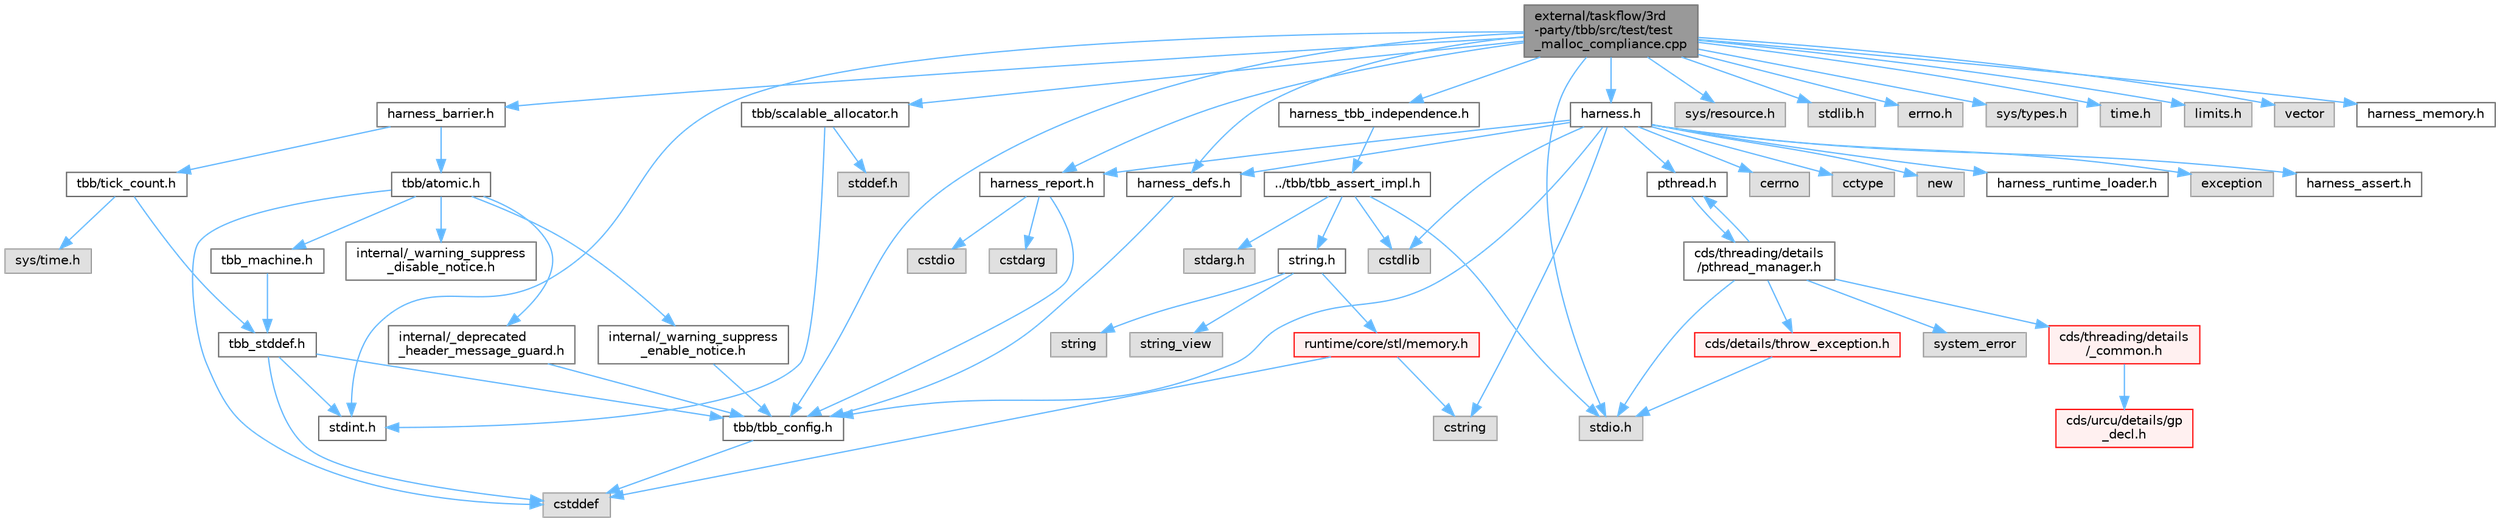 digraph "external/taskflow/3rd-party/tbb/src/test/test_malloc_compliance.cpp"
{
 // LATEX_PDF_SIZE
  bgcolor="transparent";
  edge [fontname=Helvetica,fontsize=10,labelfontname=Helvetica,labelfontsize=10];
  node [fontname=Helvetica,fontsize=10,shape=box,height=0.2,width=0.4];
  Node1 [id="Node000001",label="external/taskflow/3rd\l-party/tbb/src/test/test\l_malloc_compliance.cpp",height=0.2,width=0.4,color="gray40", fillcolor="grey60", style="filled", fontcolor="black",tooltip=" "];
  Node1 -> Node2 [id="edge1_Node000001_Node000002",color="steelblue1",style="solid",tooltip=" "];
  Node2 [id="Node000002",label="tbb/tbb_config.h",height=0.2,width=0.4,color="grey40", fillcolor="white", style="filled",URL="$tbb__config_8h.html",tooltip=" "];
  Node2 -> Node3 [id="edge2_Node000002_Node000003",color="steelblue1",style="solid",tooltip=" "];
  Node3 [id="Node000003",label="cstddef",height=0.2,width=0.4,color="grey60", fillcolor="#E0E0E0", style="filled",tooltip=" "];
  Node1 -> Node4 [id="edge3_Node000001_Node000004",color="steelblue1",style="solid",tooltip=" "];
  Node4 [id="Node000004",label="harness_defs.h",height=0.2,width=0.4,color="grey40", fillcolor="white", style="filled",URL="$harness__defs_8h.html",tooltip=" "];
  Node4 -> Node2 [id="edge4_Node000004_Node000002",color="steelblue1",style="solid",tooltip=" "];
  Node1 -> Node5 [id="edge5_Node000001_Node000005",color="steelblue1",style="solid",tooltip=" "];
  Node5 [id="Node000005",label="harness_report.h",height=0.2,width=0.4,color="grey40", fillcolor="white", style="filled",URL="$harness__report_8h.html",tooltip=" "];
  Node5 -> Node6 [id="edge6_Node000005_Node000006",color="steelblue1",style="solid",tooltip=" "];
  Node6 [id="Node000006",label="cstdio",height=0.2,width=0.4,color="grey60", fillcolor="#E0E0E0", style="filled",tooltip=" "];
  Node5 -> Node7 [id="edge7_Node000005_Node000007",color="steelblue1",style="solid",tooltip=" "];
  Node7 [id="Node000007",label="cstdarg",height=0.2,width=0.4,color="grey60", fillcolor="#E0E0E0", style="filled",tooltip=" "];
  Node5 -> Node2 [id="edge8_Node000005_Node000002",color="steelblue1",style="solid",tooltip=" "];
  Node1 -> Node8 [id="edge9_Node000001_Node000008",color="steelblue1",style="solid",tooltip=" "];
  Node8 [id="Node000008",label="sys/resource.h",height=0.2,width=0.4,color="grey60", fillcolor="#E0E0E0", style="filled",tooltip=" "];
  Node1 -> Node9 [id="edge10_Node000001_Node000009",color="steelblue1",style="solid",tooltip=" "];
  Node9 [id="Node000009",label="stdlib.h",height=0.2,width=0.4,color="grey60", fillcolor="#E0E0E0", style="filled",tooltip=" "];
  Node1 -> Node10 [id="edge11_Node000001_Node000010",color="steelblue1",style="solid",tooltip=" "];
  Node10 [id="Node000010",label="stdio.h",height=0.2,width=0.4,color="grey60", fillcolor="#E0E0E0", style="filled",tooltip=" "];
  Node1 -> Node11 [id="edge12_Node000001_Node000011",color="steelblue1",style="solid",tooltip=" "];
  Node11 [id="Node000011",label="errno.h",height=0.2,width=0.4,color="grey60", fillcolor="#E0E0E0", style="filled",tooltip=" "];
  Node1 -> Node12 [id="edge13_Node000001_Node000012",color="steelblue1",style="solid",tooltip=" "];
  Node12 [id="Node000012",label="sys/types.h",height=0.2,width=0.4,color="grey60", fillcolor="#E0E0E0", style="filled",tooltip=" "];
  Node1 -> Node13 [id="edge14_Node000001_Node000013",color="steelblue1",style="solid",tooltip=" "];
  Node13 [id="Node000013",label="stdint.h",height=0.2,width=0.4,color="grey40", fillcolor="white", style="filled",URL="$stdint_8h.html",tooltip=" "];
  Node1 -> Node14 [id="edge15_Node000001_Node000014",color="steelblue1",style="solid",tooltip=" "];
  Node14 [id="Node000014",label="time.h",height=0.2,width=0.4,color="grey60", fillcolor="#E0E0E0", style="filled",tooltip=" "];
  Node1 -> Node15 [id="edge16_Node000001_Node000015",color="steelblue1",style="solid",tooltip=" "];
  Node15 [id="Node000015",label="limits.h",height=0.2,width=0.4,color="grey60", fillcolor="#E0E0E0", style="filled",tooltip=" "];
  Node1 -> Node16 [id="edge17_Node000001_Node000016",color="steelblue1",style="solid",tooltip=" "];
  Node16 [id="Node000016",label="tbb/scalable_allocator.h",height=0.2,width=0.4,color="grey40", fillcolor="white", style="filled",URL="$scalable__allocator_8h.html",tooltip=" "];
  Node16 -> Node17 [id="edge18_Node000016_Node000017",color="steelblue1",style="solid",tooltip=" "];
  Node17 [id="Node000017",label="stddef.h",height=0.2,width=0.4,color="grey60", fillcolor="#E0E0E0", style="filled",tooltip=" "];
  Node16 -> Node13 [id="edge19_Node000016_Node000013",color="steelblue1",style="solid",tooltip=" "];
  Node1 -> Node18 [id="edge20_Node000001_Node000018",color="steelblue1",style="solid",tooltip=" "];
  Node18 [id="Node000018",label="harness.h",height=0.2,width=0.4,color="grey40", fillcolor="white", style="filled",URL="$harness_8h.html",tooltip=" "];
  Node18 -> Node2 [id="edge21_Node000018_Node000002",color="steelblue1",style="solid",tooltip=" "];
  Node18 -> Node4 [id="edge22_Node000018_Node000004",color="steelblue1",style="solid",tooltip=" "];
  Node18 -> Node19 [id="edge23_Node000018_Node000019",color="steelblue1",style="solid",tooltip=" "];
  Node19 [id="Node000019",label="cstdlib",height=0.2,width=0.4,color="grey60", fillcolor="#E0E0E0", style="filled",tooltip=" "];
  Node18 -> Node20 [id="edge24_Node000018_Node000020",color="steelblue1",style="solid",tooltip=" "];
  Node20 [id="Node000020",label="cstring",height=0.2,width=0.4,color="grey60", fillcolor="#E0E0E0", style="filled",tooltip=" "];
  Node18 -> Node21 [id="edge25_Node000018_Node000021",color="steelblue1",style="solid",tooltip=" "];
  Node21 [id="Node000021",label="cerrno",height=0.2,width=0.4,color="grey60", fillcolor="#E0E0E0", style="filled",tooltip=" "];
  Node18 -> Node22 [id="edge26_Node000018_Node000022",color="steelblue1",style="solid",tooltip=" "];
  Node22 [id="Node000022",label="cctype",height=0.2,width=0.4,color="grey60", fillcolor="#E0E0E0", style="filled",tooltip=" "];
  Node18 -> Node23 [id="edge27_Node000018_Node000023",color="steelblue1",style="solid",tooltip=" "];
  Node23 [id="Node000023",label="new",height=0.2,width=0.4,color="grey60", fillcolor="#E0E0E0", style="filled",tooltip=" "];
  Node18 -> Node24 [id="edge28_Node000018_Node000024",color="steelblue1",style="solid",tooltip=" "];
  Node24 [id="Node000024",label="pthread.h",height=0.2,width=0.4,color="grey40", fillcolor="white", style="filled",URL="$pthread_8h.html",tooltip=" "];
  Node24 -> Node25 [id="edge29_Node000024_Node000025",color="steelblue1",style="solid",tooltip=" "];
  Node25 [id="Node000025",label="cds/threading/details\l/pthread_manager.h",height=0.2,width=0.4,color="grey40", fillcolor="white", style="filled",URL="$pthread__manager_8h.html",tooltip=" "];
  Node25 -> Node26 [id="edge30_Node000025_Node000026",color="steelblue1",style="solid",tooltip=" "];
  Node26 [id="Node000026",label="system_error",height=0.2,width=0.4,color="grey60", fillcolor="#E0E0E0", style="filled",tooltip=" "];
  Node25 -> Node10 [id="edge31_Node000025_Node000010",color="steelblue1",style="solid",tooltip=" "];
  Node25 -> Node24 [id="edge32_Node000025_Node000024",color="steelblue1",style="solid",tooltip=" "];
  Node25 -> Node27 [id="edge33_Node000025_Node000027",color="steelblue1",style="solid",tooltip=" "];
  Node27 [id="Node000027",label="cds/threading/details\l/_common.h",height=0.2,width=0.4,color="red", fillcolor="#FFF0F0", style="filled",URL="$__common_8h.html",tooltip=" "];
  Node27 -> Node28 [id="edge34_Node000027_Node000028",color="steelblue1",style="solid",tooltip=" "];
  Node28 [id="Node000028",label="cds/urcu/details/gp\l_decl.h",height=0.2,width=0.4,color="red", fillcolor="#FFF0F0", style="filled",URL="$gp__decl_8h.html",tooltip=" "];
  Node25 -> Node58 [id="edge35_Node000025_Node000058",color="steelblue1",style="solid",tooltip=" "];
  Node58 [id="Node000058",label="cds/details/throw_exception.h",height=0.2,width=0.4,color="red", fillcolor="#FFF0F0", style="filled",URL="$throw__exception_8h.html",tooltip=" "];
  Node58 -> Node10 [id="edge36_Node000058_Node000010",color="steelblue1",style="solid",tooltip=" "];
  Node18 -> Node67 [id="edge37_Node000018_Node000067",color="steelblue1",style="solid",tooltip=" "];
  Node67 [id="Node000067",label="harness_runtime_loader.h",height=0.2,width=0.4,color="grey40", fillcolor="white", style="filled",URL="$harness__runtime__loader_8h.html",tooltip=" "];
  Node18 -> Node5 [id="edge38_Node000018_Node000005",color="steelblue1",style="solid",tooltip=" "];
  Node18 -> Node34 [id="edge39_Node000018_Node000034",color="steelblue1",style="solid",tooltip=" "];
  Node34 [id="Node000034",label="exception",height=0.2,width=0.4,color="grey60", fillcolor="#E0E0E0", style="filled",tooltip=" "];
  Node18 -> Node68 [id="edge40_Node000018_Node000068",color="steelblue1",style="solid",tooltip=" "];
  Node68 [id="Node000068",label="harness_assert.h",height=0.2,width=0.4,color="grey40", fillcolor="white", style="filled",URL="$harness__assert_8h.html",tooltip=" "];
  Node1 -> Node69 [id="edge41_Node000001_Node000069",color="steelblue1",style="solid",tooltip=" "];
  Node69 [id="Node000069",label="harness_barrier.h",height=0.2,width=0.4,color="grey40", fillcolor="white", style="filled",URL="$harness__barrier_8h.html",tooltip=" "];
  Node69 -> Node70 [id="edge42_Node000069_Node000070",color="steelblue1",style="solid",tooltip=" "];
  Node70 [id="Node000070",label="tbb/atomic.h",height=0.2,width=0.4,color="grey40", fillcolor="white", style="filled",URL="$external_2taskflow_23rd-party_2tbb_2include_2tbb_2atomic_8h.html",tooltip=" "];
  Node70 -> Node71 [id="edge43_Node000070_Node000071",color="steelblue1",style="solid",tooltip=" "];
  Node71 [id="Node000071",label="internal/_deprecated\l_header_message_guard.h",height=0.2,width=0.4,color="grey40", fillcolor="white", style="filled",URL="$__deprecated__header__message__guard_8h.html",tooltip=" "];
  Node71 -> Node2 [id="edge44_Node000071_Node000002",color="steelblue1",style="solid",tooltip=" "];
  Node70 -> Node72 [id="edge45_Node000070_Node000072",color="steelblue1",style="solid",tooltip=" "];
  Node72 [id="Node000072",label="internal/_warning_suppress\l_enable_notice.h",height=0.2,width=0.4,color="grey40", fillcolor="white", style="filled",URL="$__warning__suppress__enable__notice_8h.html",tooltip=" "];
  Node72 -> Node2 [id="edge46_Node000072_Node000002",color="steelblue1",style="solid",tooltip=" "];
  Node70 -> Node3 [id="edge47_Node000070_Node000003",color="steelblue1",style="solid",tooltip=" "];
  Node70 -> Node73 [id="edge48_Node000070_Node000073",color="steelblue1",style="solid",tooltip=" "];
  Node73 [id="Node000073",label="tbb_machine.h",height=0.2,width=0.4,color="grey40", fillcolor="white", style="filled",URL="$tbb__machine_8h.html",tooltip=" "];
  Node73 -> Node74 [id="edge49_Node000073_Node000074",color="steelblue1",style="solid",tooltip=" "];
  Node74 [id="Node000074",label="tbb_stddef.h",height=0.2,width=0.4,color="grey40", fillcolor="white", style="filled",URL="$tbb__stddef_8h.html",tooltip=" "];
  Node74 -> Node2 [id="edge50_Node000074_Node000002",color="steelblue1",style="solid",tooltip=" "];
  Node74 -> Node3 [id="edge51_Node000074_Node000003",color="steelblue1",style="solid",tooltip=" "];
  Node74 -> Node13 [id="edge52_Node000074_Node000013",color="steelblue1",style="solid",tooltip=" "];
  Node70 -> Node75 [id="edge53_Node000070_Node000075",color="steelblue1",style="solid",tooltip=" "];
  Node75 [id="Node000075",label="internal/_warning_suppress\l_disable_notice.h",height=0.2,width=0.4,color="grey40", fillcolor="white", style="filled",URL="$__warning__suppress__disable__notice_8h.html",tooltip=" "];
  Node69 -> Node76 [id="edge54_Node000069_Node000076",color="steelblue1",style="solid",tooltip=" "];
  Node76 [id="Node000076",label="tbb/tick_count.h",height=0.2,width=0.4,color="grey40", fillcolor="white", style="filled",URL="$tick__count_8h.html",tooltip=" "];
  Node76 -> Node74 [id="edge55_Node000076_Node000074",color="steelblue1",style="solid",tooltip=" "];
  Node76 -> Node77 [id="edge56_Node000076_Node000077",color="steelblue1",style="solid",tooltip=" "];
  Node77 [id="Node000077",label="sys/time.h",height=0.2,width=0.4,color="grey60", fillcolor="#E0E0E0", style="filled",tooltip=" "];
  Node1 -> Node78 [id="edge57_Node000001_Node000078",color="steelblue1",style="solid",tooltip=" "];
  Node78 [id="Node000078",label="harness_tbb_independence.h",height=0.2,width=0.4,color="grey40", fillcolor="white", style="filled",URL="$harness__tbb__independence_8h.html",tooltip=" "];
  Node78 -> Node79 [id="edge58_Node000078_Node000079",color="steelblue1",style="solid",tooltip=" "];
  Node79 [id="Node000079",label="../tbb/tbb_assert_impl.h",height=0.2,width=0.4,color="grey40", fillcolor="white", style="filled",URL="$tbb__assert__impl_8h.html",tooltip=" "];
  Node79 -> Node19 [id="edge59_Node000079_Node000019",color="steelblue1",style="solid",tooltip=" "];
  Node79 -> Node10 [id="edge60_Node000079_Node000010",color="steelblue1",style="solid",tooltip=" "];
  Node79 -> Node80 [id="edge61_Node000079_Node000080",color="steelblue1",style="solid",tooltip=" "];
  Node80 [id="Node000080",label="string.h",height=0.2,width=0.4,color="grey40", fillcolor="white", style="filled",URL="$string_8h.html",tooltip=" "];
  Node80 -> Node36 [id="edge62_Node000080_Node000036",color="steelblue1",style="solid",tooltip=" "];
  Node36 [id="Node000036",label="string",height=0.2,width=0.4,color="grey60", fillcolor="#E0E0E0", style="filled",tooltip=" "];
  Node80 -> Node81 [id="edge63_Node000080_Node000081",color="steelblue1",style="solid",tooltip=" "];
  Node81 [id="Node000081",label="string_view",height=0.2,width=0.4,color="grey60", fillcolor="#E0E0E0", style="filled",tooltip=" "];
  Node80 -> Node82 [id="edge64_Node000080_Node000082",color="steelblue1",style="solid",tooltip=" "];
  Node82 [id="Node000082",label="runtime/core/stl/memory.h",height=0.2,width=0.4,color="red", fillcolor="#FFF0F0", style="filled",URL="$runtime_2core_2stl_2memory_8h.html",tooltip=" "];
  Node82 -> Node3 [id="edge65_Node000082_Node000003",color="steelblue1",style="solid",tooltip=" "];
  Node82 -> Node20 [id="edge66_Node000082_Node000020",color="steelblue1",style="solid",tooltip=" "];
  Node79 -> Node218 [id="edge67_Node000079_Node000218",color="steelblue1",style="solid",tooltip=" "];
  Node218 [id="Node000218",label="stdarg.h",height=0.2,width=0.4,color="grey60", fillcolor="#E0E0E0", style="filled",tooltip=" "];
  Node1 -> Node219 [id="edge68_Node000001_Node000219",color="steelblue1",style="solid",tooltip=" "];
  Node219 [id="Node000219",label="vector",height=0.2,width=0.4,color="grey60", fillcolor="#E0E0E0", style="filled",tooltip=" "];
  Node1 -> Node220 [id="edge69_Node000001_Node000220",color="steelblue1",style="solid",tooltip=" "];
  Node220 [id="Node000220",label="harness_memory.h",height=0.2,width=0.4,color="grey40", fillcolor="white", style="filled",URL="$harness__memory_8h.html",tooltip=" "];
}
